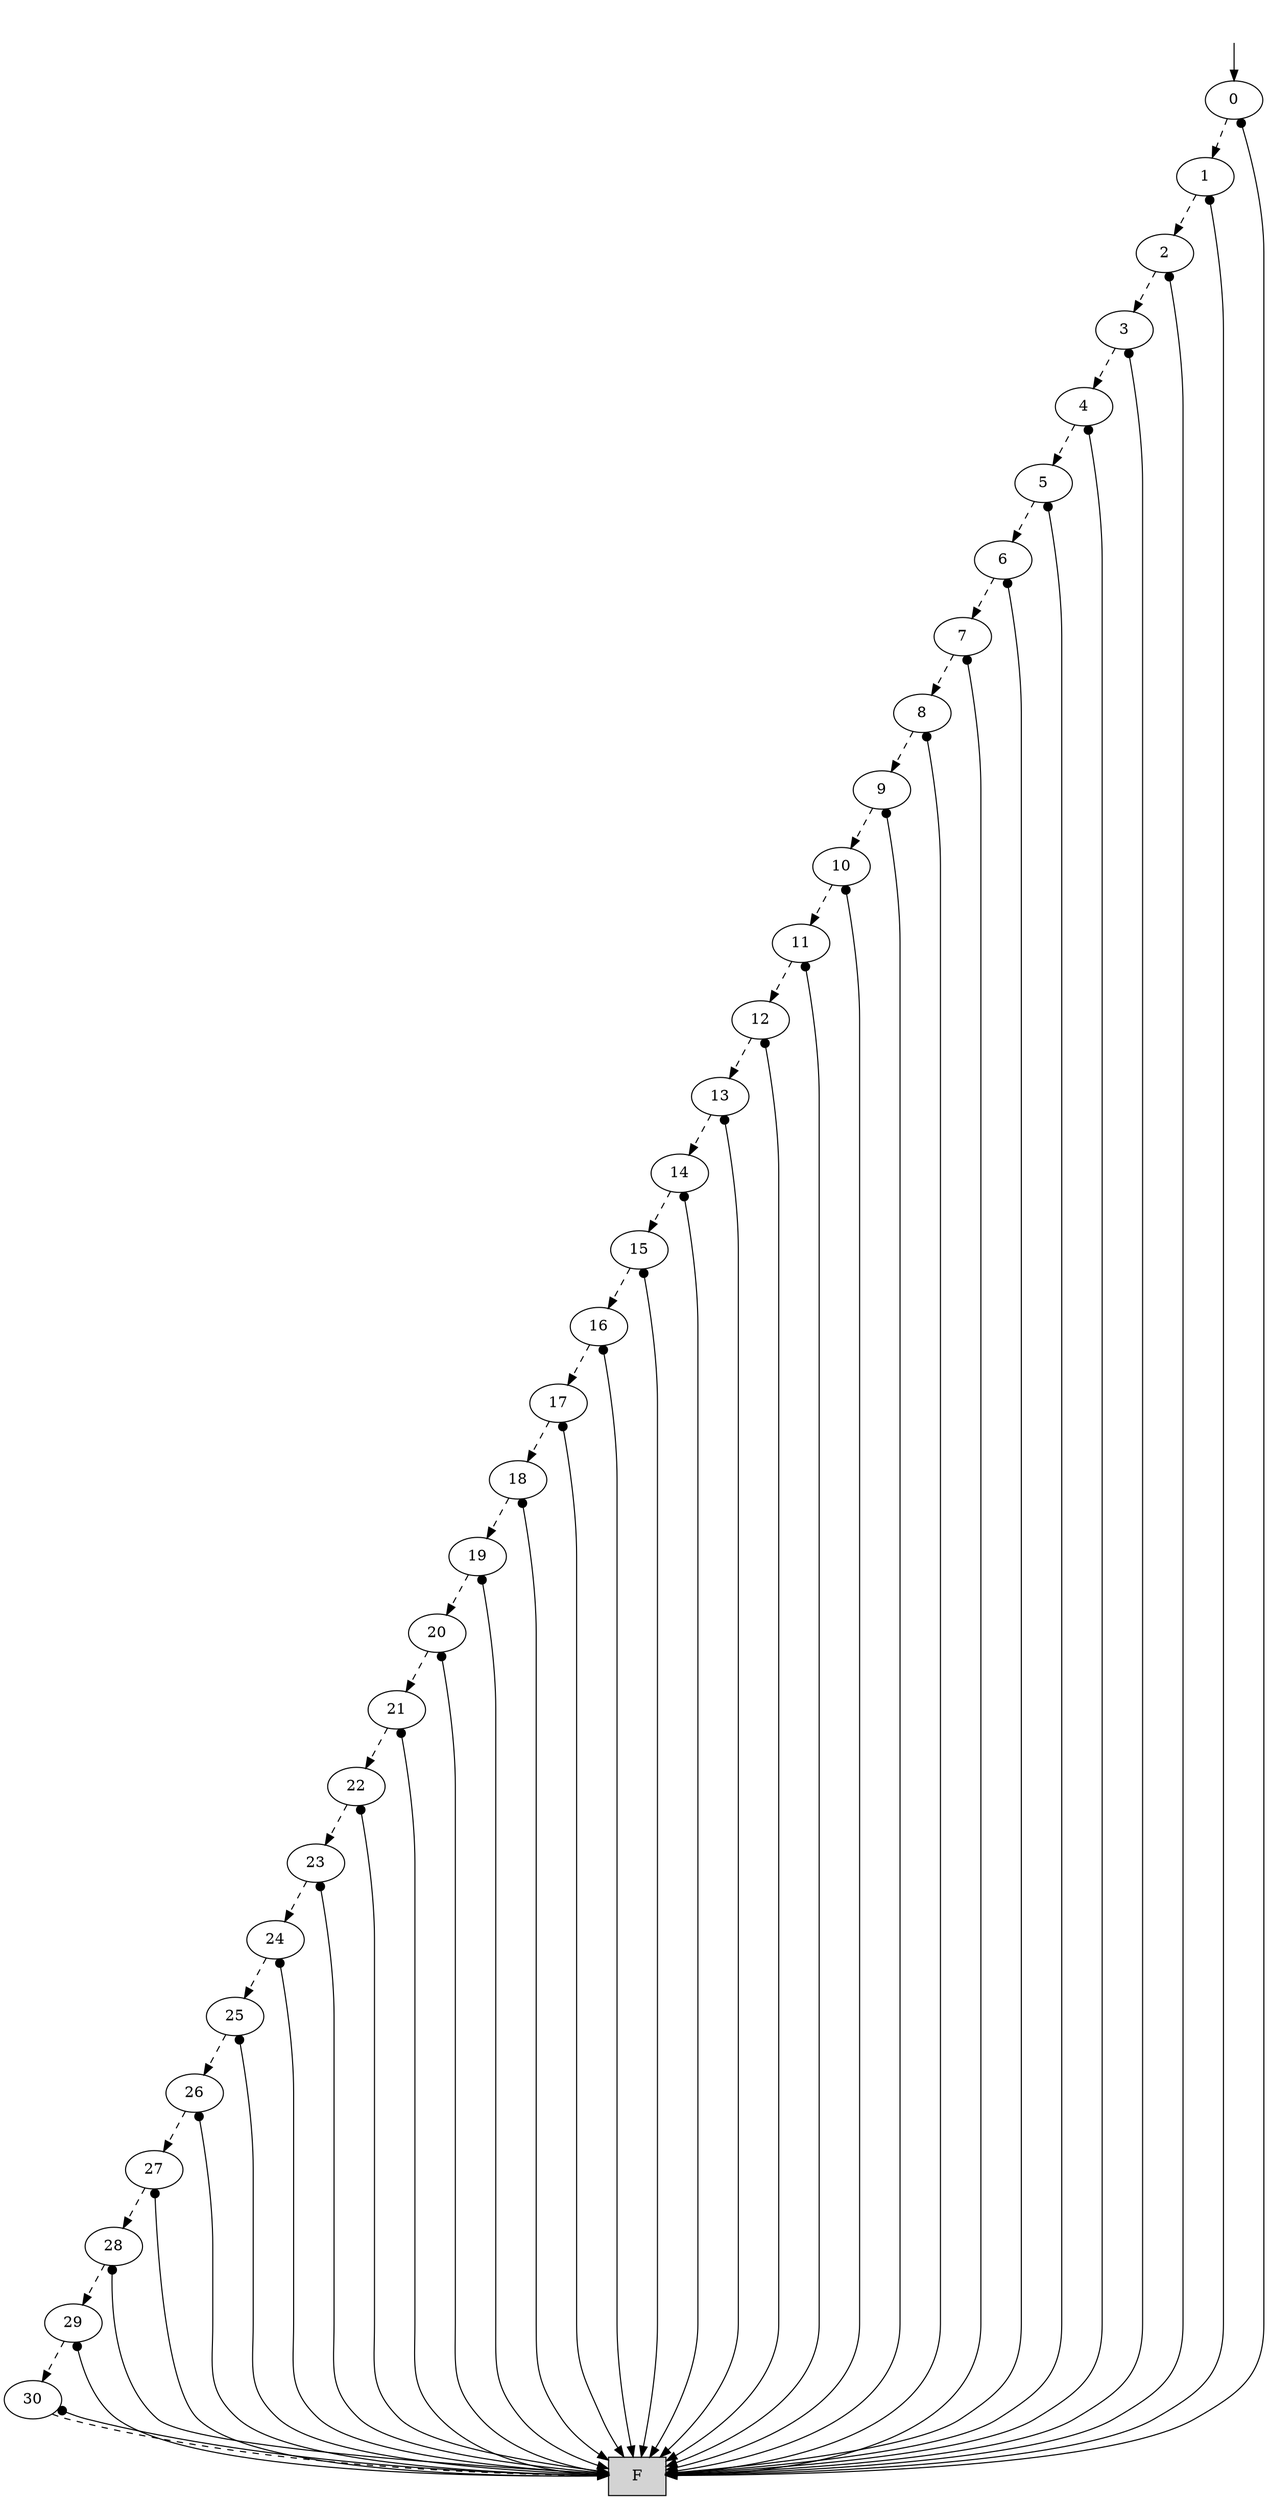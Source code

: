 digraph "DD" {
graph [dpi = 300];
center = true;
edge [dir = forward];
root [style=invis];
root -> 33554585 [style=solid dir=both arrowtail=none];
33554585 [label="0"];
33554584 [label="1"];
33554583 [label="2"];
33554582 [label="3"];
33554581 [label="4"];
33554580 [label="5"];
33554579 [label="6"];
33554578 [label="7"];
33554577 [label="8"];
33554576 [label="9"];
33554575 [label="10"];
33554574 [label="11"];
33554573 [label="12"];
33554572 [label="13"];
33554571 [label="14"];
33554570 [label="15"];
33554569 [label="16"];
33554568 [label="17"];
33554567 [label="18"];
33554566 [label="19"];
33554565 [label="20"];
33554564 [label="21"];
33554563 [label="22"];
33554562 [label="23"];
33554561 [label="24"];
33554560 [label="25"];
33554559 [label="26"];
33554558 [label="27"];
33554557 [label="28"];
33554556 [label="29"];
33554462 [label="30"];
0 [shape=box, style=filled, label="F"];
33554462 -> 0 [style=dashed];
33554462 -> 0 [style=solid dir=both arrowtail=dot];
33554556 -> 33554462 [style=dashed];
33554556 -> 0 [style=solid dir=both arrowtail=dot];
33554557 -> 33554556 [style=dashed];
33554557 -> 0 [style=solid dir=both arrowtail=dot];
33554558 -> 33554557 [style=dashed];
33554558 -> 0 [style=solid dir=both arrowtail=dot];
33554559 -> 33554558 [style=dashed];
33554559 -> 0 [style=solid dir=both arrowtail=dot];
33554560 -> 33554559 [style=dashed];
33554560 -> 0 [style=solid dir=both arrowtail=dot];
33554561 -> 33554560 [style=dashed];
33554561 -> 0 [style=solid dir=both arrowtail=dot];
33554562 -> 33554561 [style=dashed];
33554562 -> 0 [style=solid dir=both arrowtail=dot];
33554563 -> 33554562 [style=dashed];
33554563 -> 0 [style=solid dir=both arrowtail=dot];
33554564 -> 33554563 [style=dashed];
33554564 -> 0 [style=solid dir=both arrowtail=dot];
33554565 -> 33554564 [style=dashed];
33554565 -> 0 [style=solid dir=both arrowtail=dot];
33554566 -> 33554565 [style=dashed];
33554566 -> 0 [style=solid dir=both arrowtail=dot];
33554567 -> 33554566 [style=dashed];
33554567 -> 0 [style=solid dir=both arrowtail=dot];
33554568 -> 33554567 [style=dashed];
33554568 -> 0 [style=solid dir=both arrowtail=dot];
33554569 -> 33554568 [style=dashed];
33554569 -> 0 [style=solid dir=both arrowtail=dot];
33554570 -> 33554569 [style=dashed];
33554570 -> 0 [style=solid dir=both arrowtail=dot];
33554571 -> 33554570 [style=dashed];
33554571 -> 0 [style=solid dir=both arrowtail=dot];
33554572 -> 33554571 [style=dashed];
33554572 -> 0 [style=solid dir=both arrowtail=dot];
33554573 -> 33554572 [style=dashed];
33554573 -> 0 [style=solid dir=both arrowtail=dot];
33554574 -> 33554573 [style=dashed];
33554574 -> 0 [style=solid dir=both arrowtail=dot];
33554575 -> 33554574 [style=dashed];
33554575 -> 0 [style=solid dir=both arrowtail=dot];
33554576 -> 33554575 [style=dashed];
33554576 -> 0 [style=solid dir=both arrowtail=dot];
33554577 -> 33554576 [style=dashed];
33554577 -> 0 [style=solid dir=both arrowtail=dot];
33554578 -> 33554577 [style=dashed];
33554578 -> 0 [style=solid dir=both arrowtail=dot];
33554579 -> 33554578 [style=dashed];
33554579 -> 0 [style=solid dir=both arrowtail=dot];
33554580 -> 33554579 [style=dashed];
33554580 -> 0 [style=solid dir=both arrowtail=dot];
33554581 -> 33554580 [style=dashed];
33554581 -> 0 [style=solid dir=both arrowtail=dot];
33554582 -> 33554581 [style=dashed];
33554582 -> 0 [style=solid dir=both arrowtail=dot];
33554583 -> 33554582 [style=dashed];
33554583 -> 0 [style=solid dir=both arrowtail=dot];
33554584 -> 33554583 [style=dashed];
33554584 -> 0 [style=solid dir=both arrowtail=dot];
33554585 -> 33554584 [style=dashed];
33554585 -> 0 [style=solid dir=both arrowtail=dot];
}
